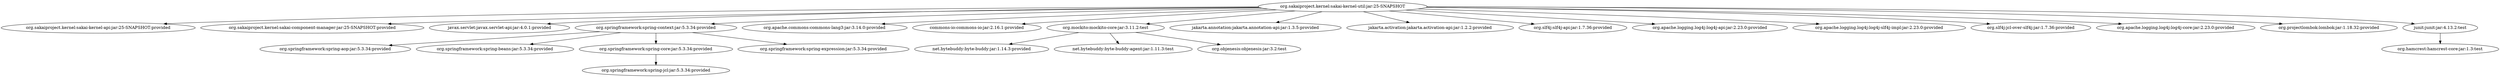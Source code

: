digraph "org.sakaiproject.kernel:sakai-kernel-util:jar:25-SNAPSHOT" { 
	"org.sakaiproject.kernel:sakai-kernel-util:jar:25-SNAPSHOT" -> "org.sakaiproject.kernel:sakai-kernel-api:jar:25-SNAPSHOT:provided" ; 
	"org.sakaiproject.kernel:sakai-kernel-util:jar:25-SNAPSHOT" -> "org.sakaiproject.kernel:sakai-component-manager:jar:25-SNAPSHOT:provided" ; 
	"org.sakaiproject.kernel:sakai-kernel-util:jar:25-SNAPSHOT" -> "javax.servlet:javax.servlet-api:jar:4.0.1:provided" ; 
	"org.sakaiproject.kernel:sakai-kernel-util:jar:25-SNAPSHOT" -> "org.springframework:spring-context:jar:5.3.34:provided" ; 
	"org.sakaiproject.kernel:sakai-kernel-util:jar:25-SNAPSHOT" -> "org.apache.commons:commons-lang3:jar:3.14.0:provided" ; 
	"org.sakaiproject.kernel:sakai-kernel-util:jar:25-SNAPSHOT" -> "commons-io:commons-io:jar:2.16.1:provided" ; 
	"org.sakaiproject.kernel:sakai-kernel-util:jar:25-SNAPSHOT" -> "org.mockito:mockito-core:jar:3.11.2:test" ; 
	"org.sakaiproject.kernel:sakai-kernel-util:jar:25-SNAPSHOT" -> "jakarta.annotation:jakarta.annotation-api:jar:1.3.5:provided" ; 
	"org.sakaiproject.kernel:sakai-kernel-util:jar:25-SNAPSHOT" -> "jakarta.activation:jakarta.activation-api:jar:1.2.2:provided" ; 
	"org.sakaiproject.kernel:sakai-kernel-util:jar:25-SNAPSHOT" -> "org.slf4j:slf4j-api:jar:1.7.36:provided" ; 
	"org.sakaiproject.kernel:sakai-kernel-util:jar:25-SNAPSHOT" -> "org.apache.logging.log4j:log4j-api:jar:2.23.0:provided" ; 
	"org.sakaiproject.kernel:sakai-kernel-util:jar:25-SNAPSHOT" -> "org.apache.logging.log4j:log4j-slf4j-impl:jar:2.23.0:provided" ; 
	"org.sakaiproject.kernel:sakai-kernel-util:jar:25-SNAPSHOT" -> "org.slf4j:jcl-over-slf4j:jar:1.7.36:provided" ; 
	"org.sakaiproject.kernel:sakai-kernel-util:jar:25-SNAPSHOT" -> "org.apache.logging.log4j:log4j-core:jar:2.23.0:provided" ; 
	"org.sakaiproject.kernel:sakai-kernel-util:jar:25-SNAPSHOT" -> "org.projectlombok:lombok:jar:1.18.32:provided" ; 
	"org.sakaiproject.kernel:sakai-kernel-util:jar:25-SNAPSHOT" -> "junit:junit:jar:4.13.2:test" ; 
	"org.springframework:spring-context:jar:5.3.34:provided" -> "org.springframework:spring-aop:jar:5.3.34:provided" ; 
	"org.springframework:spring-context:jar:5.3.34:provided" -> "org.springframework:spring-beans:jar:5.3.34:provided" ; 
	"org.springframework:spring-context:jar:5.3.34:provided" -> "org.springframework:spring-core:jar:5.3.34:provided" ; 
	"org.springframework:spring-context:jar:5.3.34:provided" -> "org.springframework:spring-expression:jar:5.3.34:provided" ; 
	"org.springframework:spring-core:jar:5.3.34:provided" -> "org.springframework:spring-jcl:jar:5.3.34:provided" ; 
	"org.mockito:mockito-core:jar:3.11.2:test" -> "net.bytebuddy:byte-buddy:jar:1.14.3:provided" ; 
	"org.mockito:mockito-core:jar:3.11.2:test" -> "net.bytebuddy:byte-buddy-agent:jar:1.11.3:test" ; 
	"org.mockito:mockito-core:jar:3.11.2:test" -> "org.objenesis:objenesis:jar:3.2:test" ; 
	"junit:junit:jar:4.13.2:test" -> "org.hamcrest:hamcrest-core:jar:1.3:test" ; 
 } 